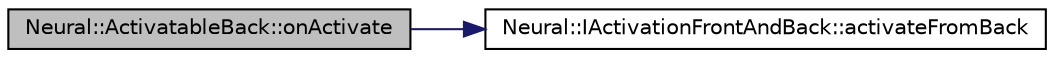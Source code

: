 digraph G
{
  edge [fontname="Helvetica",fontsize="10",labelfontname="Helvetica",labelfontsize="10"];
  node [fontname="Helvetica",fontsize="10",shape=record];
  rankdir=LR;
  Node1 [label="Neural::ActivatableBack::onActivate",height=0.2,width=0.4,color="black", fillcolor="grey75", style="filled" fontcolor="black"];
  Node1 -> Node2 [color="midnightblue",fontsize="10",style="solid",fontname="Helvetica"];
  Node2 [label="Neural::IActivationFrontAndBack::activateFromBack",height=0.2,width=0.4,color="black", fillcolor="white", style="filled",URL="$class_neural_1_1_i_activation_front_and_back.html#a204810c0e42e7b33e0e3d464ea925b6b"];
}
